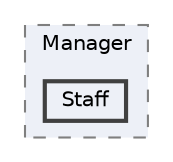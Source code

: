 digraph "101_Management_Common/Manager/Staff"
{
 // LATEX_PDF_SIZE
  bgcolor="transparent";
  edge [fontname=Helvetica,fontsize=10,labelfontname=Helvetica,labelfontsize=10];
  node [fontname=Helvetica,fontsize=10,shape=box,height=0.2,width=0.4];
  compound=true
  subgraph clusterdir_9e398023f8eae82c9a6fe3eb30352ac0 {
    graph [ bgcolor="#edf0f7", pencolor="grey50", label="Manager", fontname=Helvetica,fontsize=10 style="filled,dashed", URL="dir_9e398023f8eae82c9a6fe3eb30352ac0.html",tooltip=""]
  dir_5fcb765d3fdc129c1e6689b79e2349bf [label="Staff", fillcolor="#edf0f7", color="grey25", style="filled,bold", URL="dir_5fcb765d3fdc129c1e6689b79e2349bf.html",tooltip=""];
  }
}
